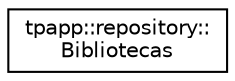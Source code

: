 digraph "Graphical Class Hierarchy"
{
 // LATEX_PDF_SIZE
  edge [fontname="Helvetica",fontsize="10",labelfontname="Helvetica",labelfontsize="10"];
  node [fontname="Helvetica",fontsize="10",shape=record];
  rankdir="LR";
  Node0 [label="tpapp::repository::\lBibliotecas",height=0.2,width=0.4,color="black", fillcolor="white", style="filled",URL="$classtpapp_1_1repository_1_1Bibliotecas.html",tooltip=" "];
}
